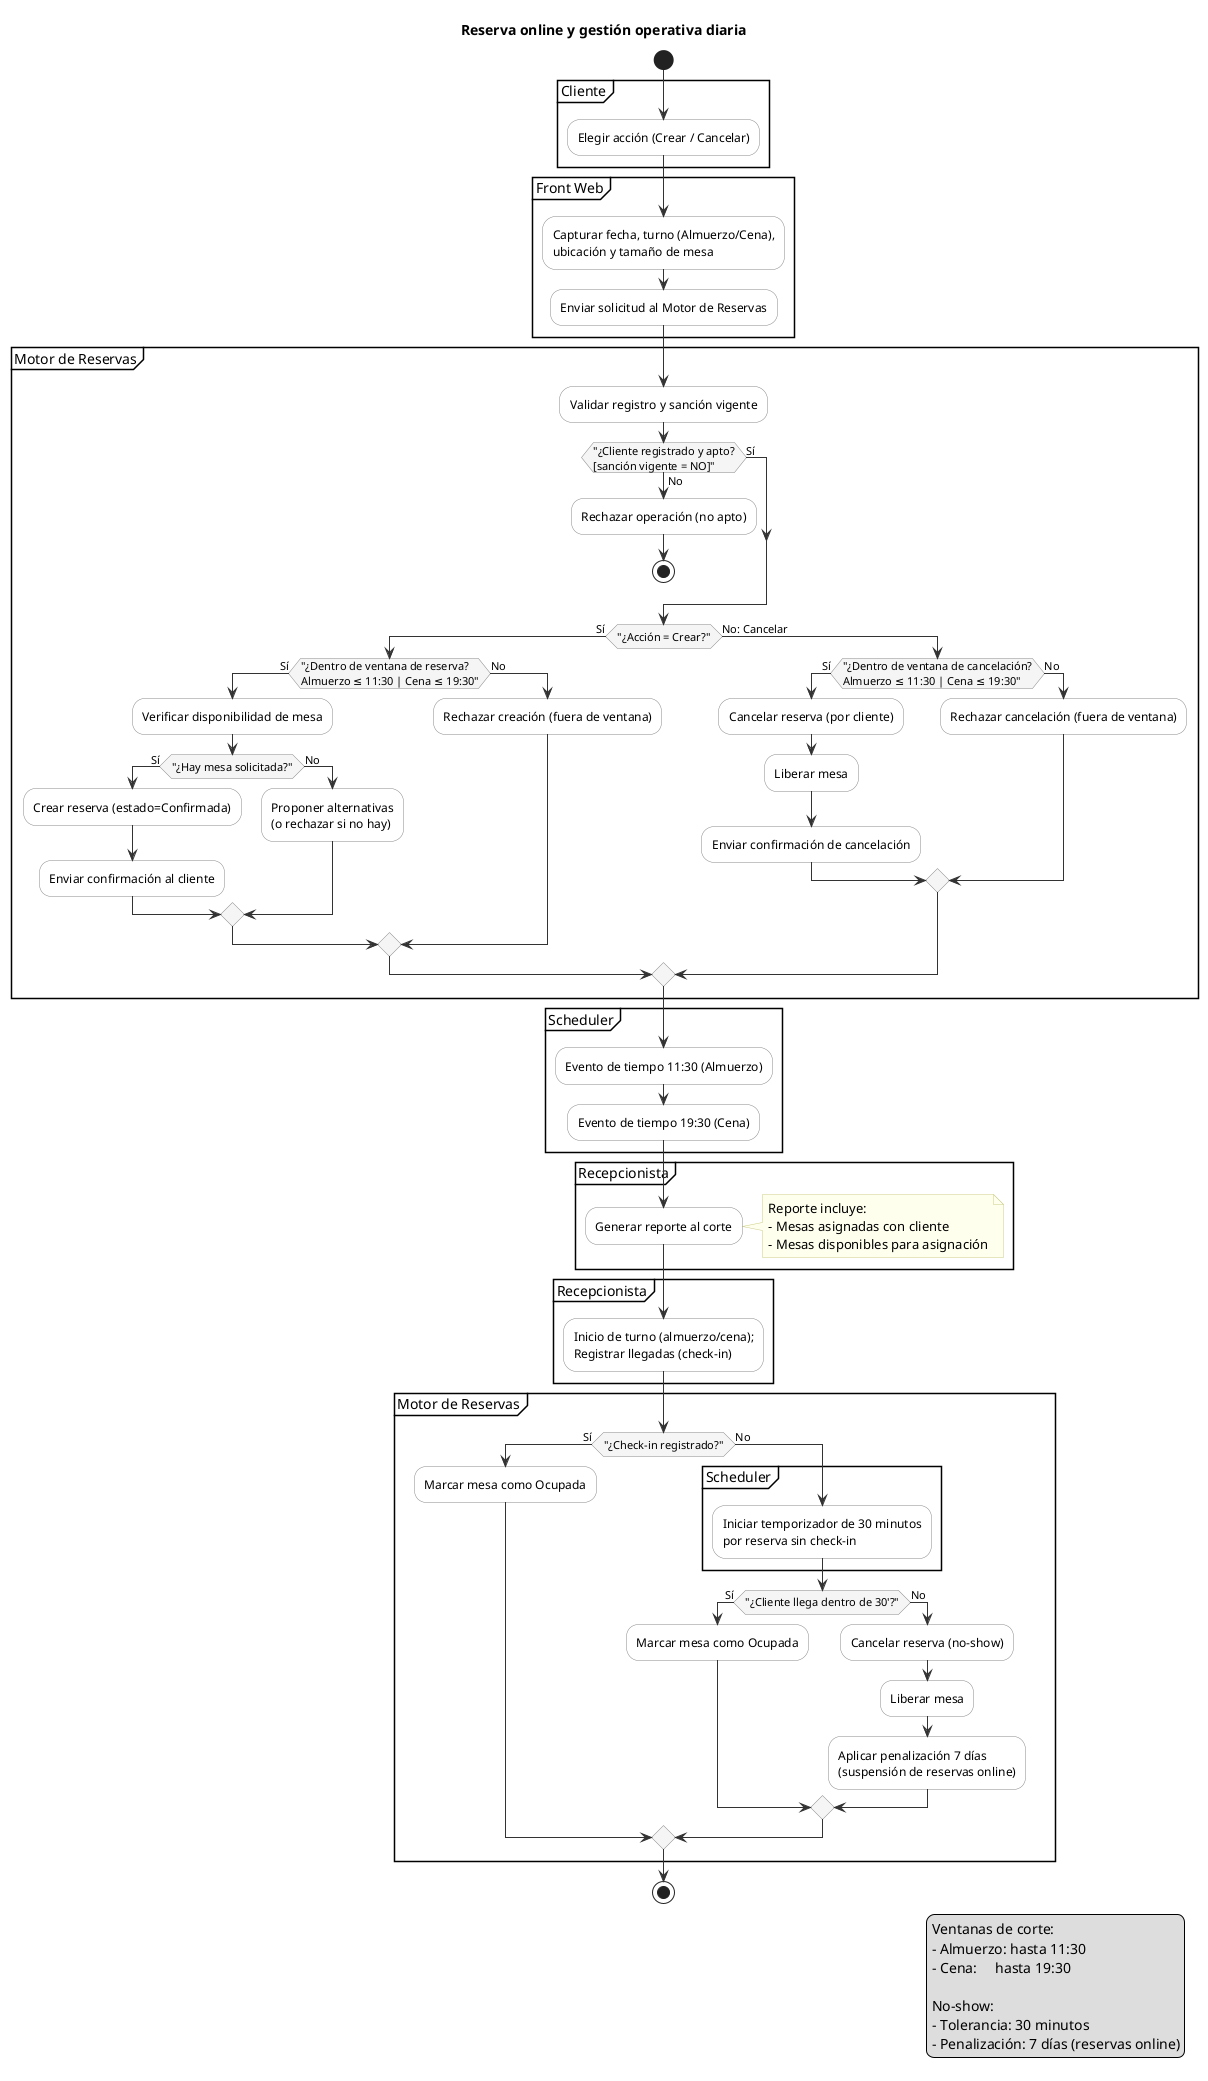 @startuml
title Reserva online y gestión operativa diaria

skinparam shadowing false
skinparam activity {
  BackgroundColor #FFFFFF
  ArrowColor #333333
  DiamondBackgroundColor #F5F5F5
  BorderColor #888888
}
skinparam note {
  BackgroundColor #FFFFEE
  BorderColor #CCCC88
}

legend right
  Ventanas de corte:
  - Almuerzo: hasta 11:30
  - Cena:     hasta 19:30

  No-show:
  - Tolerancia: 30 minutos
  - Penalización: 7 días (reservas online)
endlegend

start

partition "Cliente" {
  :Elegir acción (Crear / Cancelar);
}

partition "Front Web" {
  :Capturar fecha, turno (Almuerzo/Cena),\nubicación y tamaño de mesa;
  :Enviar solicitud al Motor de Reservas;
}

partition "Motor de Reservas" {
  :Validar registro y sanción vigente;
  if ("¿Cliente registrado y apto?\n[sanción vigente = NO]") then (Sí)
  else (No)
    :Rechazar operación (no apto);
    stop
  endif

  if ("¿Acción = Crear?") then (Sí)
    if ("¿Dentro de ventana de reserva?\nAlmuerzo ≤ 11:30 | Cena ≤ 19:30") then (Sí)
      :Verificar disponibilidad de mesa;
      if ("¿Hay mesa solicitada?") then (Sí)
        :Crear reserva (estado=Confirmada);
        :Enviar confirmación al cliente;
      else (No)
        :Proponer alternativas\n(o rechazar si no hay);
      endif
    else (No)
      :Rechazar creación (fuera de ventana);
    endif
  else (No: Cancelar)
    if ("¿Dentro de ventana de cancelación?\nAlmuerzo ≤ 11:30 | Cena ≤ 19:30") then (Sí)
      :Cancelar reserva (por cliente);
      :Liberar mesa;
      :Enviar confirmación de cancelación;
    else (No)
      :Rechazar cancelación (fuera de ventana);
    endif
  endif
}

' ------ Cierre al horario de corte y reporte ------
partition "Scheduler" {
  :Evento de tiempo 11:30 (Almuerzo);
  :Evento de tiempo 19:30 (Cena);
}

partition "Recepcionista" {
  :Generar reporte al corte;
  note right
    Reporte incluye:
    - Mesas asignadas con cliente
    - Mesas disponibles para asignación
  end note
}

' ------ Llegada de turno y tolerancia de 30' ------
partition "Recepcionista" {
  :Inicio de turno (almuerzo/cena);\nRegistrar llegadas (check-in);
}

partition "Motor de Reservas" {
  if ("¿Check-in registrado?") then (Sí)
    :Marcar mesa como Ocupada;
  else (No)
    partition "Scheduler" {
      :Iniciar temporizador de 30 minutos\npor reserva sin check-in;
    }
    if ("¿Cliente llega dentro de 30'?") then (Sí)
      :Marcar mesa como Ocupada;
    else (No)
      :Cancelar reserva (no-show);
      :Liberar mesa;
      :Aplicar penalización 7 días\n(suspensión de reservas online);
    endif
  endif
}

stop

@enduml
